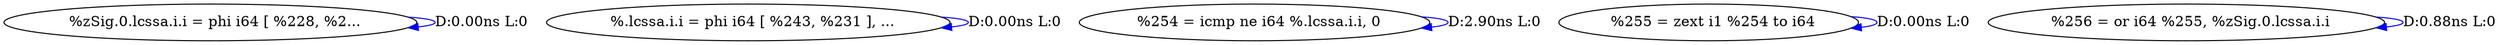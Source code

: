 digraph {
Node0x3d087c0[label="  %zSig.0.lcssa.i.i = phi i64 [ %228, %2..."];
Node0x3d087c0 -> Node0x3d087c0[label="D:0.00ns L:0",color=blue];
Node0x3d088a0[label="  %.lcssa.i.i = phi i64 [ %243, %231 ], ..."];
Node0x3d088a0 -> Node0x3d088a0[label="D:0.00ns L:0",color=blue];
Node0x3d08980[label="  %254 = icmp ne i64 %.lcssa.i.i, 0"];
Node0x3d08980 -> Node0x3d08980[label="D:2.90ns L:0",color=blue];
Node0x3d08a60[label="  %255 = zext i1 %254 to i64"];
Node0x3d08a60 -> Node0x3d08a60[label="D:0.00ns L:0",color=blue];
Node0x3d08b40[label="  %256 = or i64 %255, %zSig.0.lcssa.i.i"];
Node0x3d08b40 -> Node0x3d08b40[label="D:0.88ns L:0",color=blue];
}
